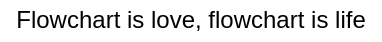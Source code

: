 <mxfile version="13.8.0" type="google"><diagram id="k1-R5eUTfAlQzhQD0lKm" name="Page-1"><mxGraphModel dx="1278" dy="490" grid="1" gridSize="10" guides="1" tooltips="1" connect="1" arrows="1" fold="1" page="1" pageScale="1" pageWidth="850" pageHeight="1100" math="0" shadow="0"><root><mxCell id="0"/><mxCell id="1" parent="0"/><mxCell id="QJJjVNKduFqpkvtGKkl4-1" value="Flowchart is love, flowchart is life" style="text;html=1;align=center;verticalAlign=middle;resizable=0;points=[];autosize=1;" vertex="1" parent="1"><mxGeometry x="225" y="250" width="190" height="20" as="geometry"/></mxCell></root></mxGraphModel></diagram></mxfile>